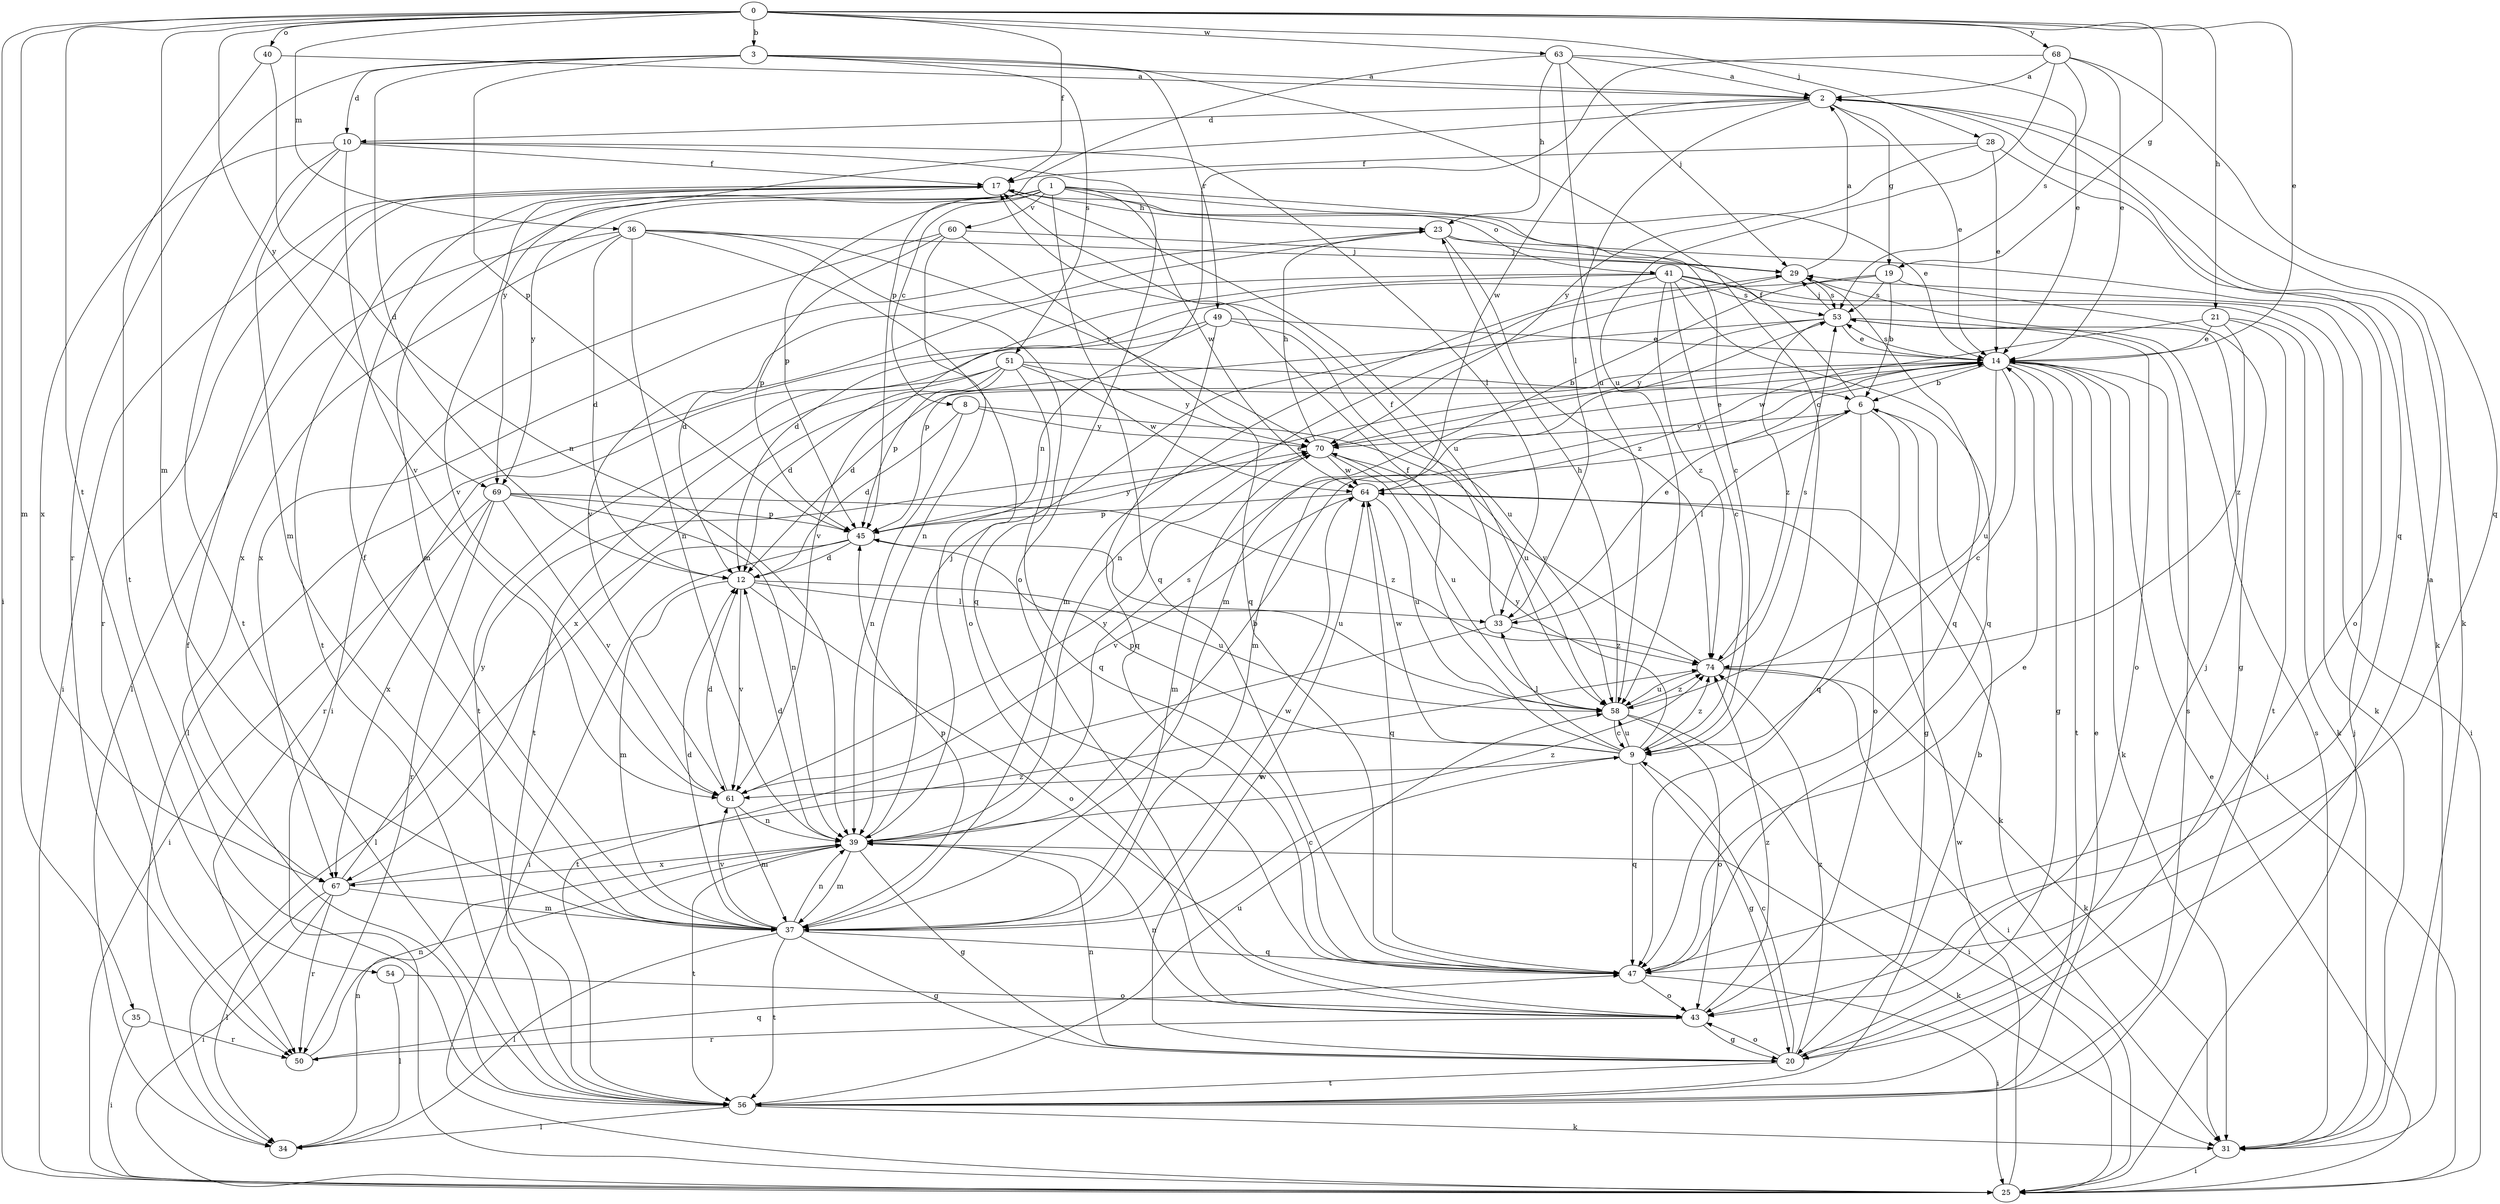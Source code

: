 strict digraph  {
0;
1;
2;
3;
6;
8;
9;
10;
12;
14;
17;
19;
20;
21;
23;
25;
28;
29;
31;
33;
34;
35;
36;
37;
39;
40;
41;
43;
45;
47;
49;
50;
51;
53;
54;
56;
58;
60;
61;
63;
64;
67;
68;
69;
70;
74;
0 -> 3  [label=b];
0 -> 14  [label=e];
0 -> 17  [label=f];
0 -> 19  [label=g];
0 -> 21  [label=h];
0 -> 25  [label=i];
0 -> 28  [label=j];
0 -> 35  [label=m];
0 -> 36  [label=m];
0 -> 37  [label=m];
0 -> 40  [label=o];
0 -> 54  [label=t];
0 -> 63  [label=w];
0 -> 68  [label=y];
0 -> 69  [label=y];
1 -> 8  [label=c];
1 -> 9  [label=c];
1 -> 14  [label=e];
1 -> 37  [label=m];
1 -> 41  [label=o];
1 -> 45  [label=p];
1 -> 47  [label=q];
1 -> 56  [label=t];
1 -> 60  [label=v];
1 -> 64  [label=w];
1 -> 69  [label=y];
2 -> 10  [label=d];
2 -> 14  [label=e];
2 -> 19  [label=g];
2 -> 31  [label=k];
2 -> 33  [label=l];
2 -> 47  [label=q];
2 -> 64  [label=w];
2 -> 69  [label=y];
3 -> 2  [label=a];
3 -> 9  [label=c];
3 -> 10  [label=d];
3 -> 12  [label=d];
3 -> 45  [label=p];
3 -> 49  [label=r];
3 -> 50  [label=r];
3 -> 51  [label=s];
6 -> 17  [label=f];
6 -> 20  [label=g];
6 -> 33  [label=l];
6 -> 43  [label=o];
6 -> 47  [label=q];
6 -> 70  [label=y];
8 -> 12  [label=d];
8 -> 39  [label=n];
8 -> 58  [label=u];
8 -> 70  [label=y];
9 -> 17  [label=f];
9 -> 20  [label=g];
9 -> 33  [label=l];
9 -> 45  [label=p];
9 -> 47  [label=q];
9 -> 58  [label=u];
9 -> 61  [label=v];
9 -> 64  [label=w];
9 -> 70  [label=y];
9 -> 74  [label=z];
10 -> 17  [label=f];
10 -> 33  [label=l];
10 -> 37  [label=m];
10 -> 43  [label=o];
10 -> 56  [label=t];
10 -> 61  [label=v];
10 -> 67  [label=x];
12 -> 33  [label=l];
12 -> 37  [label=m];
12 -> 43  [label=o];
12 -> 58  [label=u];
12 -> 61  [label=v];
14 -> 6  [label=b];
14 -> 9  [label=c];
14 -> 12  [label=d];
14 -> 20  [label=g];
14 -> 25  [label=i];
14 -> 31  [label=k];
14 -> 37  [label=m];
14 -> 53  [label=s];
14 -> 56  [label=t];
14 -> 58  [label=u];
14 -> 67  [label=x];
17 -> 23  [label=h];
17 -> 25  [label=i];
17 -> 50  [label=r];
17 -> 58  [label=u];
17 -> 61  [label=v];
19 -> 6  [label=b];
19 -> 12  [label=d];
19 -> 20  [label=g];
19 -> 37  [label=m];
19 -> 53  [label=s];
20 -> 2  [label=a];
20 -> 9  [label=c];
20 -> 29  [label=j];
20 -> 39  [label=n];
20 -> 43  [label=o];
20 -> 56  [label=t];
20 -> 64  [label=w];
20 -> 74  [label=z];
21 -> 14  [label=e];
21 -> 31  [label=k];
21 -> 56  [label=t];
21 -> 64  [label=w];
21 -> 74  [label=z];
23 -> 29  [label=j];
23 -> 43  [label=o];
23 -> 61  [label=v];
23 -> 67  [label=x];
23 -> 74  [label=z];
25 -> 14  [label=e];
25 -> 29  [label=j];
25 -> 64  [label=w];
28 -> 14  [label=e];
28 -> 17  [label=f];
28 -> 31  [label=k];
28 -> 70  [label=y];
29 -> 2  [label=a];
29 -> 39  [label=n];
29 -> 47  [label=q];
29 -> 53  [label=s];
31 -> 25  [label=i];
31 -> 53  [label=s];
33 -> 14  [label=e];
33 -> 17  [label=f];
33 -> 56  [label=t];
33 -> 74  [label=z];
34 -> 39  [label=n];
35 -> 25  [label=i];
35 -> 50  [label=r];
36 -> 12  [label=d];
36 -> 29  [label=j];
36 -> 34  [label=l];
36 -> 39  [label=n];
36 -> 43  [label=o];
36 -> 47  [label=q];
36 -> 67  [label=x];
36 -> 70  [label=y];
37 -> 9  [label=c];
37 -> 12  [label=d];
37 -> 17  [label=f];
37 -> 20  [label=g];
37 -> 34  [label=l];
37 -> 39  [label=n];
37 -> 45  [label=p];
37 -> 47  [label=q];
37 -> 56  [label=t];
37 -> 61  [label=v];
37 -> 64  [label=w];
39 -> 6  [label=b];
39 -> 12  [label=d];
39 -> 20  [label=g];
39 -> 29  [label=j];
39 -> 31  [label=k];
39 -> 37  [label=m];
39 -> 53  [label=s];
39 -> 56  [label=t];
39 -> 67  [label=x];
39 -> 74  [label=z];
40 -> 2  [label=a];
40 -> 39  [label=n];
40 -> 56  [label=t];
41 -> 9  [label=c];
41 -> 12  [label=d];
41 -> 25  [label=i];
41 -> 31  [label=k];
41 -> 37  [label=m];
41 -> 47  [label=q];
41 -> 53  [label=s];
41 -> 61  [label=v];
41 -> 74  [label=z];
43 -> 20  [label=g];
43 -> 39  [label=n];
43 -> 50  [label=r];
43 -> 74  [label=z];
45 -> 12  [label=d];
45 -> 14  [label=e];
45 -> 25  [label=i];
45 -> 34  [label=l];
45 -> 58  [label=u];
45 -> 70  [label=y];
47 -> 14  [label=e];
47 -> 25  [label=i];
47 -> 43  [label=o];
49 -> 14  [label=e];
49 -> 34  [label=l];
49 -> 47  [label=q];
49 -> 56  [label=t];
49 -> 58  [label=u];
50 -> 39  [label=n];
50 -> 47  [label=q];
51 -> 6  [label=b];
51 -> 12  [label=d];
51 -> 45  [label=p];
51 -> 47  [label=q];
51 -> 50  [label=r];
51 -> 56  [label=t];
51 -> 64  [label=w];
51 -> 70  [label=y];
53 -> 14  [label=e];
53 -> 29  [label=j];
53 -> 43  [label=o];
53 -> 45  [label=p];
53 -> 70  [label=y];
53 -> 74  [label=z];
54 -> 34  [label=l];
54 -> 43  [label=o];
56 -> 6  [label=b];
56 -> 14  [label=e];
56 -> 17  [label=f];
56 -> 31  [label=k];
56 -> 34  [label=l];
56 -> 53  [label=s];
56 -> 58  [label=u];
58 -> 9  [label=c];
58 -> 23  [label=h];
58 -> 25  [label=i];
58 -> 43  [label=o];
58 -> 74  [label=z];
60 -> 25  [label=i];
60 -> 29  [label=j];
60 -> 39  [label=n];
60 -> 45  [label=p];
60 -> 47  [label=q];
61 -> 12  [label=d];
61 -> 37  [label=m];
61 -> 39  [label=n];
61 -> 70  [label=y];
63 -> 2  [label=a];
63 -> 14  [label=e];
63 -> 23  [label=h];
63 -> 29  [label=j];
63 -> 45  [label=p];
63 -> 58  [label=u];
64 -> 31  [label=k];
64 -> 45  [label=p];
64 -> 47  [label=q];
64 -> 58  [label=u];
64 -> 61  [label=v];
67 -> 25  [label=i];
67 -> 34  [label=l];
67 -> 37  [label=m];
67 -> 50  [label=r];
67 -> 70  [label=y];
67 -> 74  [label=z];
68 -> 2  [label=a];
68 -> 14  [label=e];
68 -> 39  [label=n];
68 -> 47  [label=q];
68 -> 53  [label=s];
68 -> 58  [label=u];
69 -> 25  [label=i];
69 -> 39  [label=n];
69 -> 45  [label=p];
69 -> 50  [label=r];
69 -> 61  [label=v];
69 -> 67  [label=x];
69 -> 74  [label=z];
70 -> 14  [label=e];
70 -> 23  [label=h];
70 -> 37  [label=m];
70 -> 58  [label=u];
70 -> 64  [label=w];
74 -> 25  [label=i];
74 -> 31  [label=k];
74 -> 53  [label=s];
74 -> 58  [label=u];
74 -> 70  [label=y];
}
